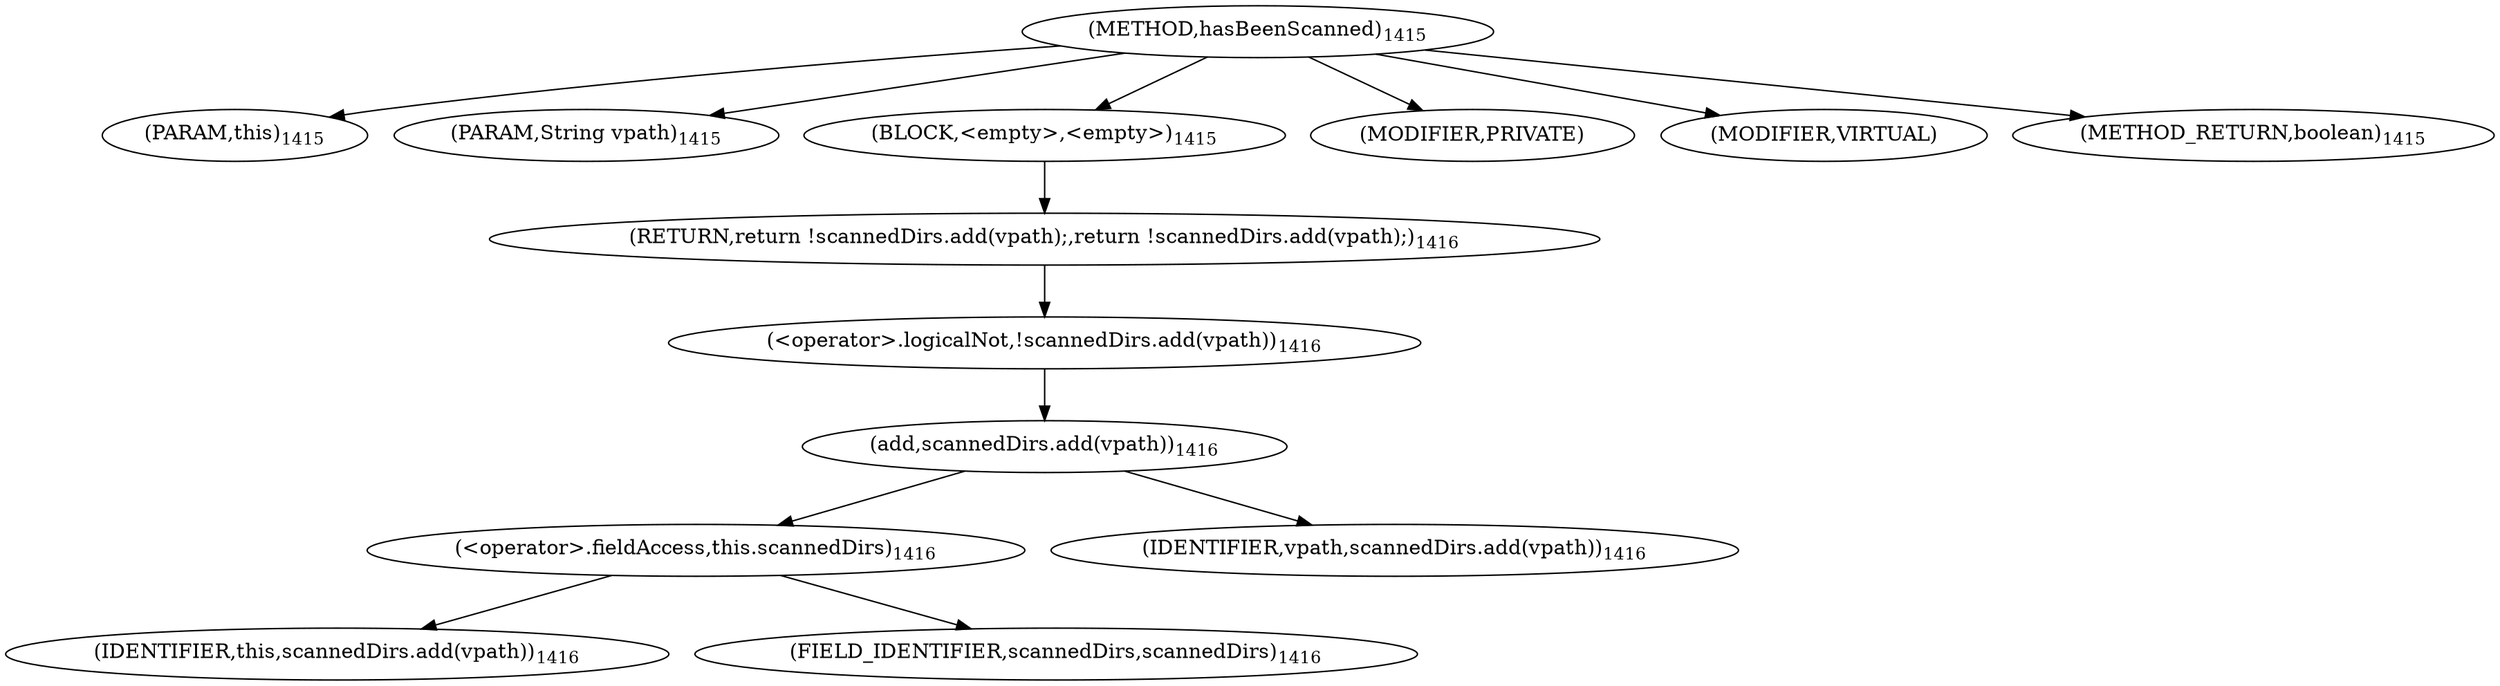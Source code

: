 digraph "hasBeenScanned" {  
"2609" [label = <(METHOD,hasBeenScanned)<SUB>1415</SUB>> ]
"2610" [label = <(PARAM,this)<SUB>1415</SUB>> ]
"2611" [label = <(PARAM,String vpath)<SUB>1415</SUB>> ]
"2612" [label = <(BLOCK,&lt;empty&gt;,&lt;empty&gt;)<SUB>1415</SUB>> ]
"2613" [label = <(RETURN,return !scannedDirs.add(vpath);,return !scannedDirs.add(vpath);)<SUB>1416</SUB>> ]
"2614" [label = <(&lt;operator&gt;.logicalNot,!scannedDirs.add(vpath))<SUB>1416</SUB>> ]
"2615" [label = <(add,scannedDirs.add(vpath))<SUB>1416</SUB>> ]
"2616" [label = <(&lt;operator&gt;.fieldAccess,this.scannedDirs)<SUB>1416</SUB>> ]
"2617" [label = <(IDENTIFIER,this,scannedDirs.add(vpath))<SUB>1416</SUB>> ]
"2618" [label = <(FIELD_IDENTIFIER,scannedDirs,scannedDirs)<SUB>1416</SUB>> ]
"2619" [label = <(IDENTIFIER,vpath,scannedDirs.add(vpath))<SUB>1416</SUB>> ]
"2620" [label = <(MODIFIER,PRIVATE)> ]
"2621" [label = <(MODIFIER,VIRTUAL)> ]
"2622" [label = <(METHOD_RETURN,boolean)<SUB>1415</SUB>> ]
  "2609" -> "2610" 
  "2609" -> "2611" 
  "2609" -> "2612" 
  "2609" -> "2620" 
  "2609" -> "2621" 
  "2609" -> "2622" 
  "2612" -> "2613" 
  "2613" -> "2614" 
  "2614" -> "2615" 
  "2615" -> "2616" 
  "2615" -> "2619" 
  "2616" -> "2617" 
  "2616" -> "2618" 
}
